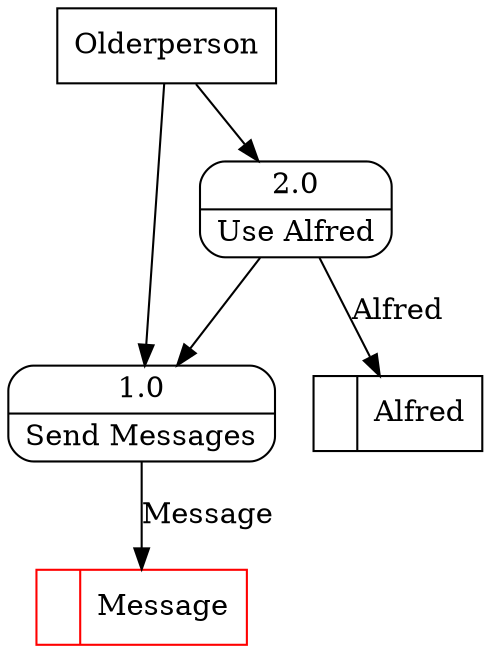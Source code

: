 digraph dfd2{ 
node[shape=record]
200 [label="<f0>  |<f1> Alfred " ];
201 [label="<f0>  |<f1> Message " color=red];
202 [label="Olderperson" shape=box];
203 [label="{<f0> 1.0|<f1> Send Messages }" shape=Mrecord];
204 [label="{<f0> 2.0|<f1> Use Alfred }" shape=Mrecord];
202 -> 203
202 -> 204
203 -> 201 [label="Message"]
204 -> 203
204 -> 200 [label="Alfred"]
}